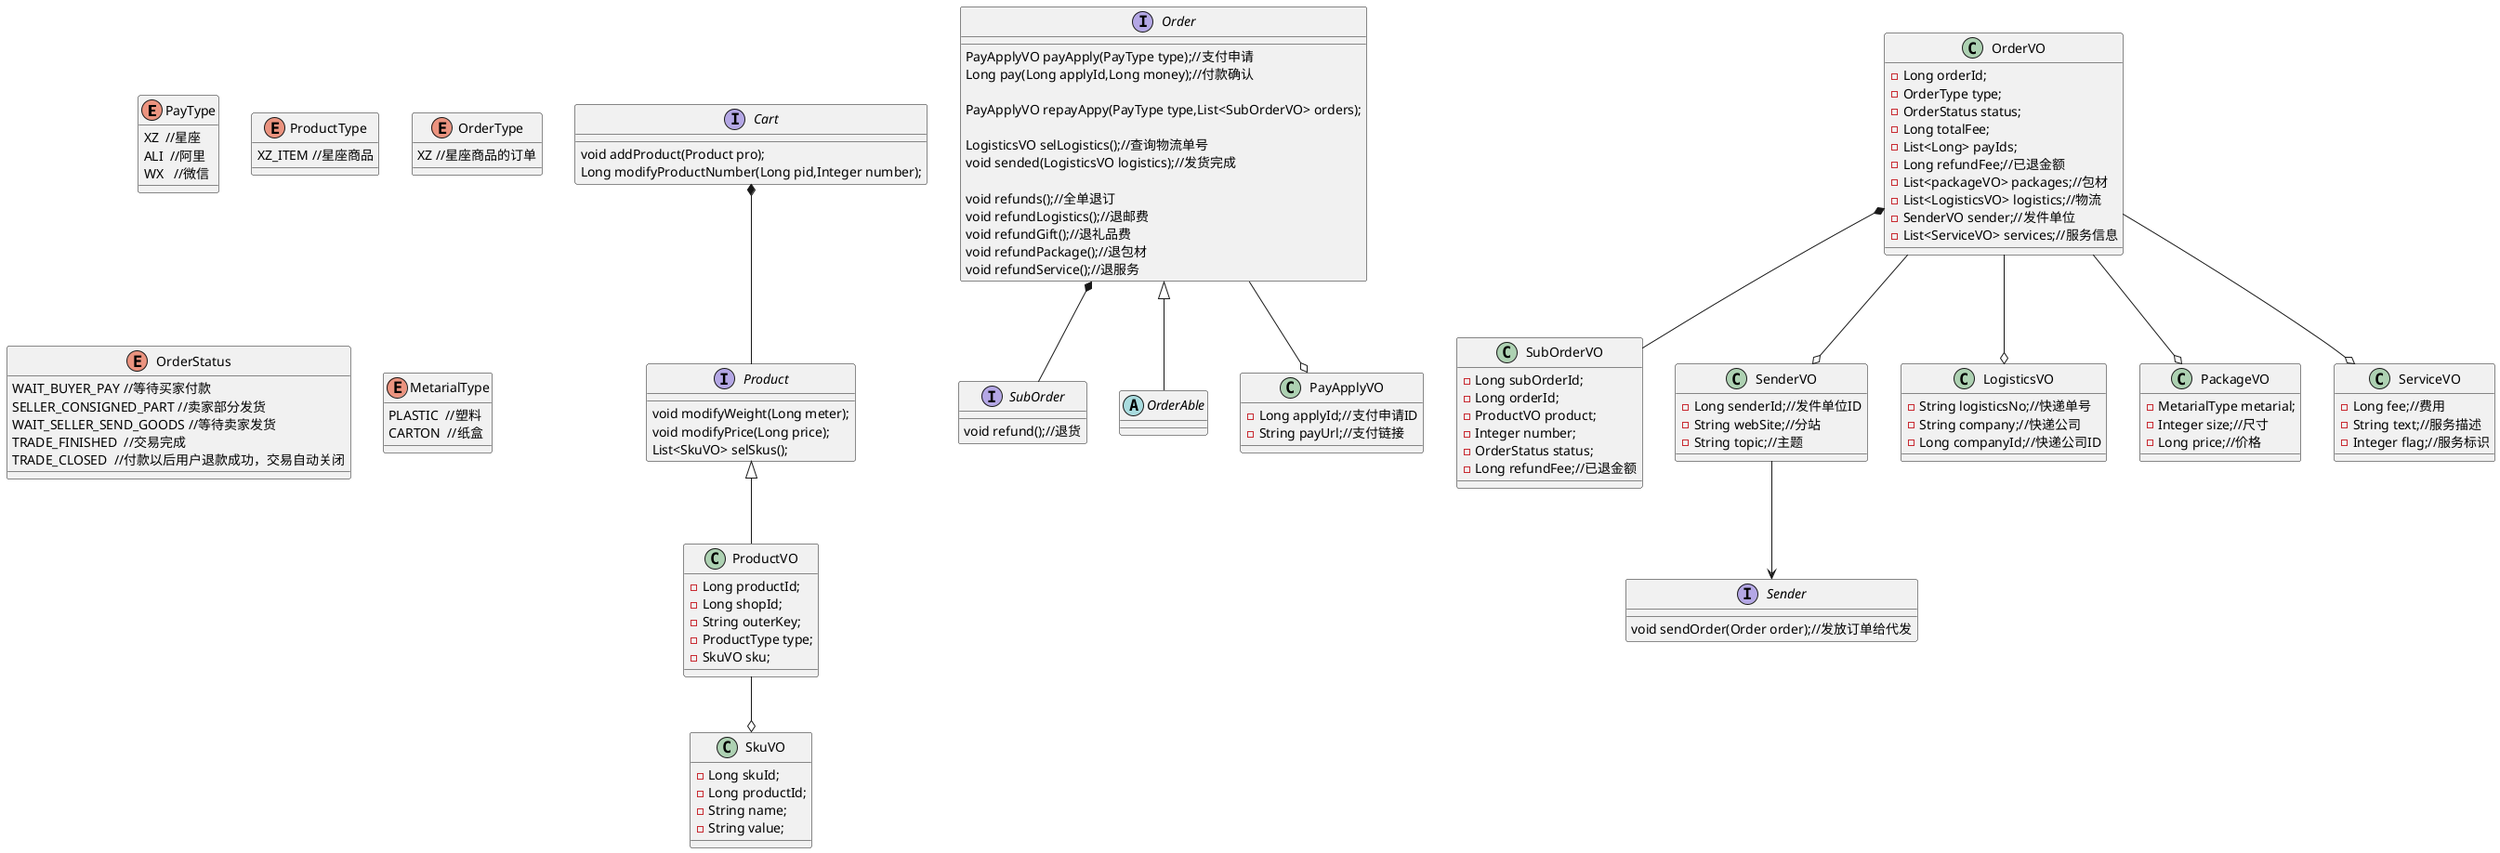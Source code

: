 @startuml
enum PayType{
XZ  //星座
ALI  //阿里
WX   //微信
}
interface Cart{
void addProduct(Product pro);
Long modifyProductNumber(Long pid,Integer number);
}
interface Order{
PayApplyVO payApply(PayType type);//支付申请
Long pay(Long applyId,Long money);//付款确认

PayApplyVO repayAppy(PayType type,List<SubOrderVO> orders);

LogisticsVO selLogistics();//查询物流单号
void sended(LogisticsVO logistics);//发货完成

void refunds();//全单退订
void refundLogistics();//退邮费
void refundGift();//退礼品费
void refundPackage();//退包材
void refundService();//退服务
}
interface SubOrder{
void refund();//退货

}
interface Product{
void modifyWeight(Long meter);
void modifyPrice(Long price);
List<SkuVO> selSkus();
}
interface Sender{
void sendOrder(Order order);//发放订单给代发
}

class OrderVO{
-Long orderId;
-OrderType type;
-OrderStatus status;
-Long totalFee;
-List<Long> payIds;
-Long refundFee;//已退金额
-List<packageVO> packages;//包材
-List<LogisticsVO> logistics;//物流
-SenderVO sender;//发件单位
-List<ServiceVO> services;//服务信息
}

class SubOrderVO{
-Long subOrderId;
-Long orderId;
-ProductVO product;
-Integer number;
-OrderStatus status;
-Long refundFee;//已退金额
}

enum ProductType{
XZ_ITEM //星座商品

}

enum OrderType{
XZ //星座商品的订单

}

enum OrderStatus{
WAIT_BUYER_PAY //等待买家付款
SELLER_CONSIGNED_PART //卖家部分发货
WAIT_SELLER_SEND_GOODS //等待卖家发货
TRADE_FINISHED  //交易完成
TRADE_CLOSED  //付款以后用户退款成功，交易自动关闭

}

enum MetarialType{
PLASTIC  //塑料
CARTON  //纸盒
}

abstract class OrderAble{

}

class ProductVO{
-Long productId;
-Long shopId;
-String outerKey;
-ProductType type;
-SkuVO sku;
}

class SkuVO{
-Long skuId;
-Long productId;
-String name;
-String value;
}

class PayApplyVO{
-Long applyId;//支付申请ID
-String payUrl;//支付链接
}

class SenderVO{
-Long senderId;//发件单位ID
-String webSite;//分站
-String topic;//主题
}

class LogisticsVO{
-String logisticsNo;//快递单号
-String company;//快递公司
-Long companyId;//快递公司ID
}

class PackageVO{
-MetarialType metarial;
-Integer size;//尺寸
-Long price;//价格
}

class ServiceVO{
-Long fee;//费用
-String text;//服务描述
-Integer flag;//服务标识
}

Cart *-- Product
Product <|-- ProductVO
ProductVO --o SkuVO

Order *-- SubOrder
OrderVO *-- SubOrderVO
OrderVO --o ServiceVO

OrderVO --o SenderVO
OrderVO --o PackageVO
OrderVO --o LogisticsVO

Order --o PayApplyVO
Order <|-- OrderAble

SenderVO --> Sender


@enduml